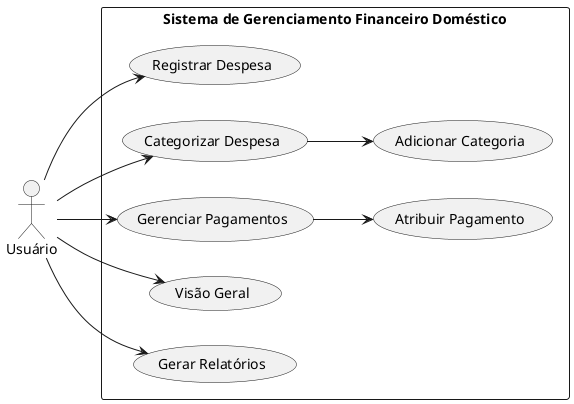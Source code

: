 @startuml
left to right direction
skinparam packageStyle rectangle

actor Usuário as User
rectangle "Sistema de Gerenciamento Financeiro Doméstico" {
    User --> (Registrar Despesa)
    User --> (Categorizar Despesa)
    User --> (Gerenciar Pagamentos)
    User --> (Visão Geral)
    User --> (Gerar Relatórios)

    (Categorizar Despesa) --> (Adicionar Categoria)
    (Gerenciar Pagamentos) --> (Atribuir Pagamento)

}
@enduml